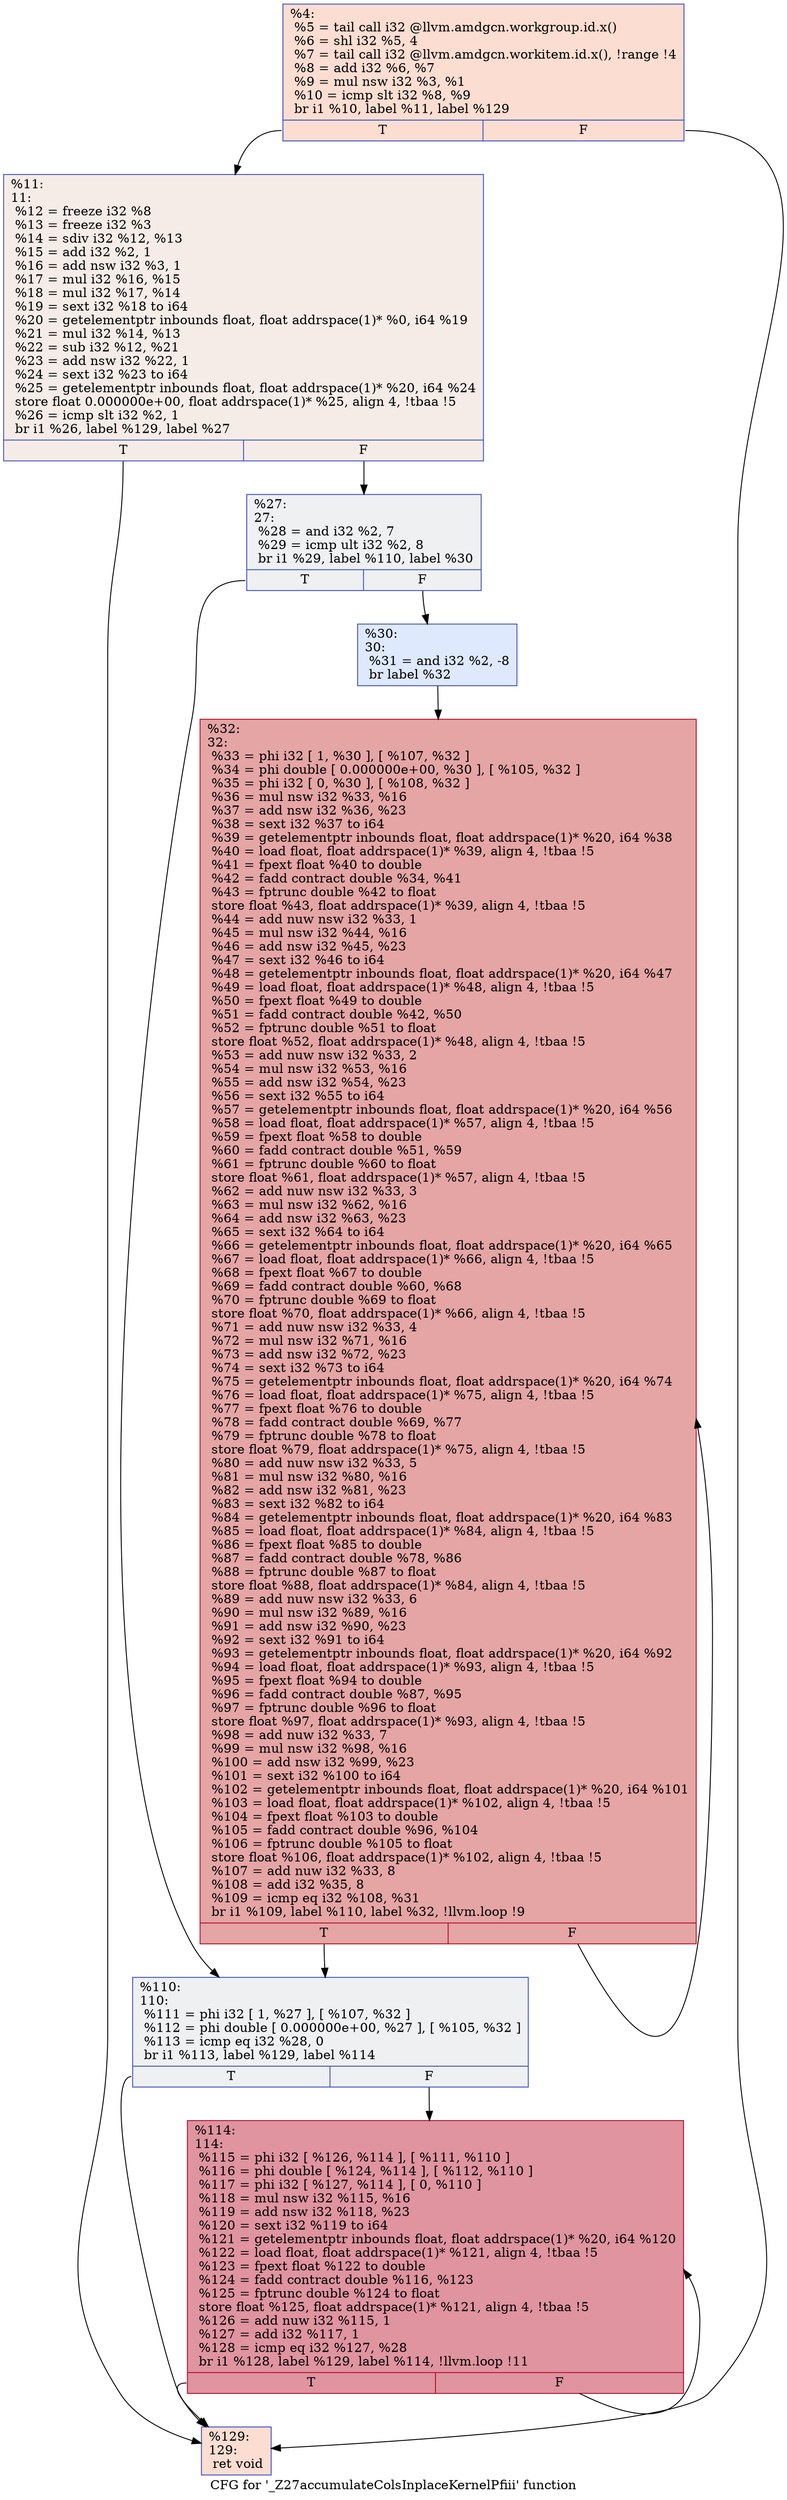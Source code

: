 digraph "CFG for '_Z27accumulateColsInplaceKernelPfiii' function" {
	label="CFG for '_Z27accumulateColsInplaceKernelPfiii' function";

	Node0x5040290 [shape=record,color="#3d50c3ff", style=filled, fillcolor="#f7b39670",label="{%4:\l  %5 = tail call i32 @llvm.amdgcn.workgroup.id.x()\l  %6 = shl i32 %5, 4\l  %7 = tail call i32 @llvm.amdgcn.workitem.id.x(), !range !4\l  %8 = add i32 %6, %7\l  %9 = mul nsw i32 %3, %1\l  %10 = icmp slt i32 %8, %9\l  br i1 %10, label %11, label %129\l|{<s0>T|<s1>F}}"];
	Node0x5040290:s0 -> Node0x5040320;
	Node0x5040290:s1 -> Node0x5041be0;
	Node0x5040320 [shape=record,color="#3d50c3ff", style=filled, fillcolor="#ead5c970",label="{%11:\l11:                                               \l  %12 = freeze i32 %8\l  %13 = freeze i32 %3\l  %14 = sdiv i32 %12, %13\l  %15 = add i32 %2, 1\l  %16 = add nsw i32 %3, 1\l  %17 = mul i32 %16, %15\l  %18 = mul i32 %17, %14\l  %19 = sext i32 %18 to i64\l  %20 = getelementptr inbounds float, float addrspace(1)* %0, i64 %19\l  %21 = mul i32 %14, %13\l  %22 = sub i32 %12, %21\l  %23 = add nsw i32 %22, 1\l  %24 = sext i32 %23 to i64\l  %25 = getelementptr inbounds float, float addrspace(1)* %20, i64 %24\l  store float 0.000000e+00, float addrspace(1)* %25, align 4, !tbaa !5\l  %26 = icmp slt i32 %2, 1\l  br i1 %26, label %129, label %27\l|{<s0>T|<s1>F}}"];
	Node0x5040320:s0 -> Node0x5041be0;
	Node0x5040320:s1 -> Node0x50431c0;
	Node0x50431c0 [shape=record,color="#3d50c3ff", style=filled, fillcolor="#d9dce170",label="{%27:\l27:                                               \l  %28 = and i32 %2, 7\l  %29 = icmp ult i32 %2, 8\l  br i1 %29, label %110, label %30\l|{<s0>T|<s1>F}}"];
	Node0x50431c0:s0 -> Node0x5043450;
	Node0x50431c0:s1 -> Node0x50434a0;
	Node0x50434a0 [shape=record,color="#3d50c3ff", style=filled, fillcolor="#b5cdfa70",label="{%30:\l30:                                               \l  %31 = and i32 %2, -8\l  br label %32\l}"];
	Node0x50434a0 -> Node0x50436a0;
	Node0x50436a0 [shape=record,color="#b70d28ff", style=filled, fillcolor="#c5333470",label="{%32:\l32:                                               \l  %33 = phi i32 [ 1, %30 ], [ %107, %32 ]\l  %34 = phi double [ 0.000000e+00, %30 ], [ %105, %32 ]\l  %35 = phi i32 [ 0, %30 ], [ %108, %32 ]\l  %36 = mul nsw i32 %33, %16\l  %37 = add nsw i32 %36, %23\l  %38 = sext i32 %37 to i64\l  %39 = getelementptr inbounds float, float addrspace(1)* %20, i64 %38\l  %40 = load float, float addrspace(1)* %39, align 4, !tbaa !5\l  %41 = fpext float %40 to double\l  %42 = fadd contract double %34, %41\l  %43 = fptrunc double %42 to float\l  store float %43, float addrspace(1)* %39, align 4, !tbaa !5\l  %44 = add nuw nsw i32 %33, 1\l  %45 = mul nsw i32 %44, %16\l  %46 = add nsw i32 %45, %23\l  %47 = sext i32 %46 to i64\l  %48 = getelementptr inbounds float, float addrspace(1)* %20, i64 %47\l  %49 = load float, float addrspace(1)* %48, align 4, !tbaa !5\l  %50 = fpext float %49 to double\l  %51 = fadd contract double %42, %50\l  %52 = fptrunc double %51 to float\l  store float %52, float addrspace(1)* %48, align 4, !tbaa !5\l  %53 = add nuw nsw i32 %33, 2\l  %54 = mul nsw i32 %53, %16\l  %55 = add nsw i32 %54, %23\l  %56 = sext i32 %55 to i64\l  %57 = getelementptr inbounds float, float addrspace(1)* %20, i64 %56\l  %58 = load float, float addrspace(1)* %57, align 4, !tbaa !5\l  %59 = fpext float %58 to double\l  %60 = fadd contract double %51, %59\l  %61 = fptrunc double %60 to float\l  store float %61, float addrspace(1)* %57, align 4, !tbaa !5\l  %62 = add nuw nsw i32 %33, 3\l  %63 = mul nsw i32 %62, %16\l  %64 = add nsw i32 %63, %23\l  %65 = sext i32 %64 to i64\l  %66 = getelementptr inbounds float, float addrspace(1)* %20, i64 %65\l  %67 = load float, float addrspace(1)* %66, align 4, !tbaa !5\l  %68 = fpext float %67 to double\l  %69 = fadd contract double %60, %68\l  %70 = fptrunc double %69 to float\l  store float %70, float addrspace(1)* %66, align 4, !tbaa !5\l  %71 = add nuw nsw i32 %33, 4\l  %72 = mul nsw i32 %71, %16\l  %73 = add nsw i32 %72, %23\l  %74 = sext i32 %73 to i64\l  %75 = getelementptr inbounds float, float addrspace(1)* %20, i64 %74\l  %76 = load float, float addrspace(1)* %75, align 4, !tbaa !5\l  %77 = fpext float %76 to double\l  %78 = fadd contract double %69, %77\l  %79 = fptrunc double %78 to float\l  store float %79, float addrspace(1)* %75, align 4, !tbaa !5\l  %80 = add nuw nsw i32 %33, 5\l  %81 = mul nsw i32 %80, %16\l  %82 = add nsw i32 %81, %23\l  %83 = sext i32 %82 to i64\l  %84 = getelementptr inbounds float, float addrspace(1)* %20, i64 %83\l  %85 = load float, float addrspace(1)* %84, align 4, !tbaa !5\l  %86 = fpext float %85 to double\l  %87 = fadd contract double %78, %86\l  %88 = fptrunc double %87 to float\l  store float %88, float addrspace(1)* %84, align 4, !tbaa !5\l  %89 = add nuw nsw i32 %33, 6\l  %90 = mul nsw i32 %89, %16\l  %91 = add nsw i32 %90, %23\l  %92 = sext i32 %91 to i64\l  %93 = getelementptr inbounds float, float addrspace(1)* %20, i64 %92\l  %94 = load float, float addrspace(1)* %93, align 4, !tbaa !5\l  %95 = fpext float %94 to double\l  %96 = fadd contract double %87, %95\l  %97 = fptrunc double %96 to float\l  store float %97, float addrspace(1)* %93, align 4, !tbaa !5\l  %98 = add nuw i32 %33, 7\l  %99 = mul nsw i32 %98, %16\l  %100 = add nsw i32 %99, %23\l  %101 = sext i32 %100 to i64\l  %102 = getelementptr inbounds float, float addrspace(1)* %20, i64 %101\l  %103 = load float, float addrspace(1)* %102, align 4, !tbaa !5\l  %104 = fpext float %103 to double\l  %105 = fadd contract double %96, %104\l  %106 = fptrunc double %105 to float\l  store float %106, float addrspace(1)* %102, align 4, !tbaa !5\l  %107 = add nuw i32 %33, 8\l  %108 = add i32 %35, 8\l  %109 = icmp eq i32 %108, %31\l  br i1 %109, label %110, label %32, !llvm.loop !9\l|{<s0>T|<s1>F}}"];
	Node0x50436a0:s0 -> Node0x5043450;
	Node0x50436a0:s1 -> Node0x50436a0;
	Node0x5043450 [shape=record,color="#3d50c3ff", style=filled, fillcolor="#d9dce170",label="{%110:\l110:                                              \l  %111 = phi i32 [ 1, %27 ], [ %107, %32 ]\l  %112 = phi double [ 0.000000e+00, %27 ], [ %105, %32 ]\l  %113 = icmp eq i32 %28, 0\l  br i1 %113, label %129, label %114\l|{<s0>T|<s1>F}}"];
	Node0x5043450:s0 -> Node0x5041be0;
	Node0x5043450:s1 -> Node0x50472b0;
	Node0x50472b0 [shape=record,color="#b70d28ff", style=filled, fillcolor="#b70d2870",label="{%114:\l114:                                              \l  %115 = phi i32 [ %126, %114 ], [ %111, %110 ]\l  %116 = phi double [ %124, %114 ], [ %112, %110 ]\l  %117 = phi i32 [ %127, %114 ], [ 0, %110 ]\l  %118 = mul nsw i32 %115, %16\l  %119 = add nsw i32 %118, %23\l  %120 = sext i32 %119 to i64\l  %121 = getelementptr inbounds float, float addrspace(1)* %20, i64 %120\l  %122 = load float, float addrspace(1)* %121, align 4, !tbaa !5\l  %123 = fpext float %122 to double\l  %124 = fadd contract double %116, %123\l  %125 = fptrunc double %124 to float\l  store float %125, float addrspace(1)* %121, align 4, !tbaa !5\l  %126 = add nuw i32 %115, 1\l  %127 = add i32 %117, 1\l  %128 = icmp eq i32 %127, %28\l  br i1 %128, label %129, label %114, !llvm.loop !11\l|{<s0>T|<s1>F}}"];
	Node0x50472b0:s0 -> Node0x5041be0;
	Node0x50472b0:s1 -> Node0x50472b0;
	Node0x5041be0 [shape=record,color="#3d50c3ff", style=filled, fillcolor="#f7b39670",label="{%129:\l129:                                              \l  ret void\l}"];
}
